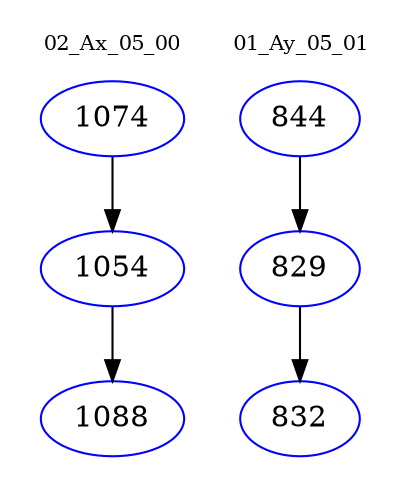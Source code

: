 digraph{
subgraph cluster_0 {
color = white
label = "02_Ax_05_00";
fontsize=10;
T0_1074 [label="1074", color="blue"]
T0_1074 -> T0_1054 [color="black"]
T0_1054 [label="1054", color="blue"]
T0_1054 -> T0_1088 [color="black"]
T0_1088 [label="1088", color="blue"]
}
subgraph cluster_1 {
color = white
label = "01_Ay_05_01";
fontsize=10;
T1_844 [label="844", color="blue"]
T1_844 -> T1_829 [color="black"]
T1_829 [label="829", color="blue"]
T1_829 -> T1_832 [color="black"]
T1_832 [label="832", color="blue"]
}
}
